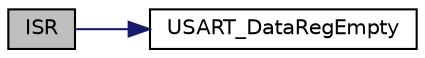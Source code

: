 digraph "ISR"
{
  edge [fontname="Helvetica",fontsize="10",labelfontname="Helvetica",labelfontsize="10"];
  node [fontname="Helvetica",fontsize="10",shape=record];
  rankdir="LR";
  Node13 [label="ISR",height=0.2,width=0.4,color="black", fillcolor="grey75", style="filled", fontcolor="black"];
  Node13 -> Node14 [color="midnightblue",fontsize="10",style="solid",fontname="Helvetica"];
  Node14 [label="USART_DataRegEmpty",height=0.2,width=0.4,color="black", fillcolor="white", style="filled",URL="$usart__driver_8c.html#a7fdb922f6b858bef8515e23229efd970",tooltip="Data Register Empty Interrupt Service Routine. "];
}
